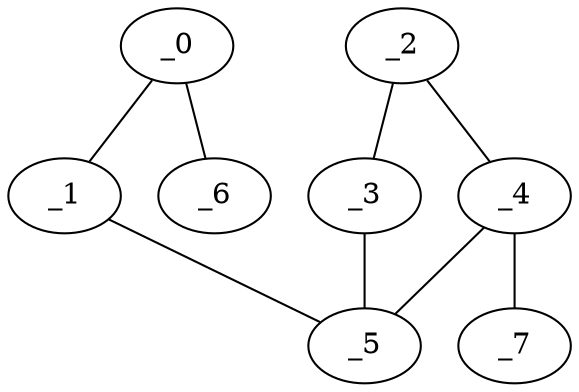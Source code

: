 graph HP1_0094 {
	_0	 [x="0.96",
		y="2.86"];
	_1	 [x="1.25384",
		y="0.550282"];
	_0 -- _1;
	_6	 [x="0.372244",
		y="0.736654"];
	_0 -- _6;
	_5	 [x="2.39118",
		y="1.98209"];
	_1 -- _5;
	_2	 [x="2.03966",
		y="0.705433"];
	_3	 [x="2.18352",
		y="3.11028"];
	_2 -- _3;
	_4	 [x="0.73",
		y="1.75"];
	_2 -- _4;
	_3 -- _5;
	_4 -- _5;
	_7	 [x="0.233999",
		y="2.38538"];
	_4 -- _7;
}
